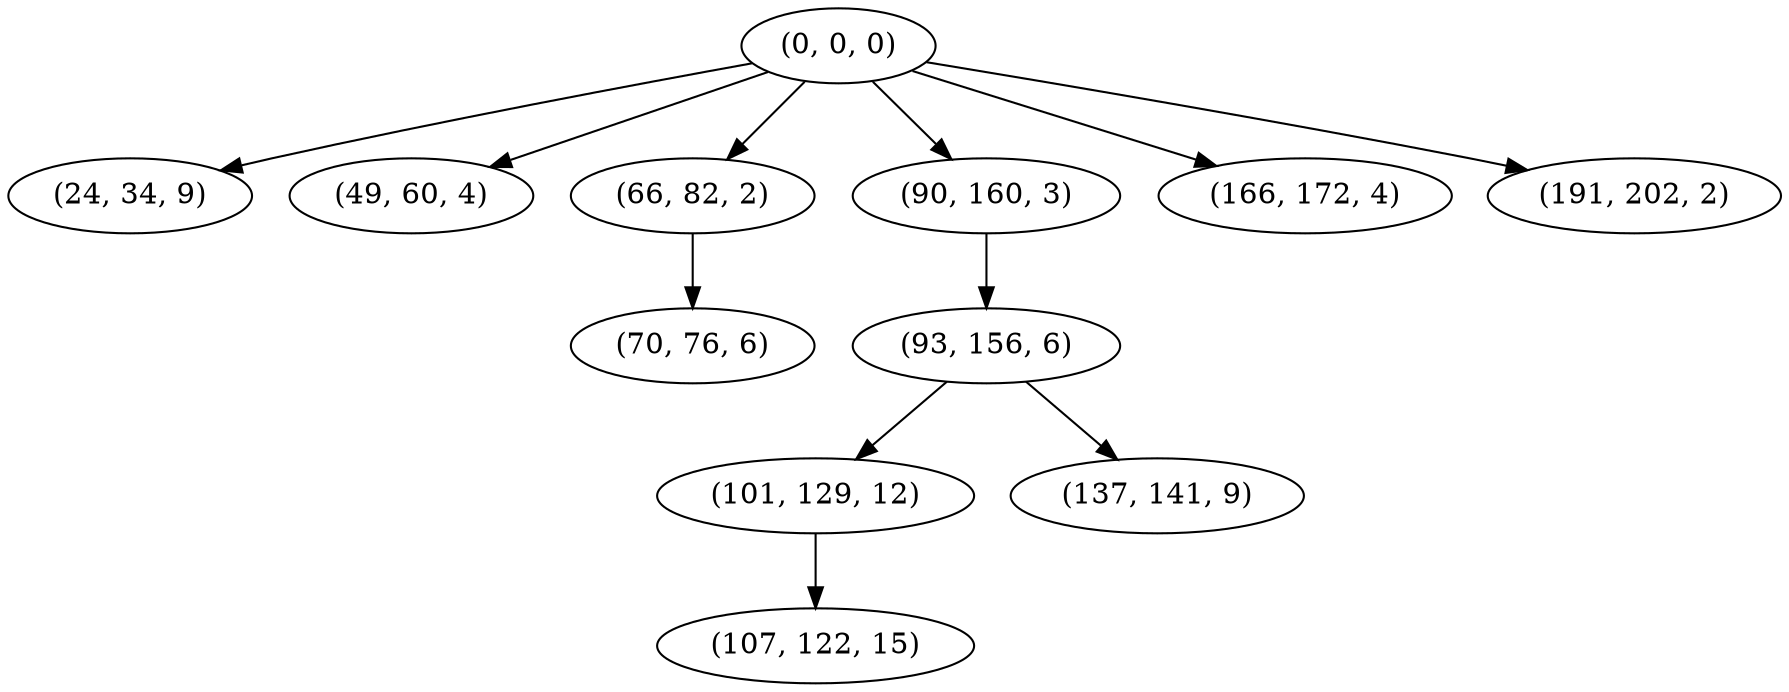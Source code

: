 digraph tree {
    "(0, 0, 0)";
    "(24, 34, 9)";
    "(49, 60, 4)";
    "(66, 82, 2)";
    "(70, 76, 6)";
    "(90, 160, 3)";
    "(93, 156, 6)";
    "(101, 129, 12)";
    "(107, 122, 15)";
    "(137, 141, 9)";
    "(166, 172, 4)";
    "(191, 202, 2)";
    "(0, 0, 0)" -> "(24, 34, 9)";
    "(0, 0, 0)" -> "(49, 60, 4)";
    "(0, 0, 0)" -> "(66, 82, 2)";
    "(0, 0, 0)" -> "(90, 160, 3)";
    "(0, 0, 0)" -> "(166, 172, 4)";
    "(0, 0, 0)" -> "(191, 202, 2)";
    "(66, 82, 2)" -> "(70, 76, 6)";
    "(90, 160, 3)" -> "(93, 156, 6)";
    "(93, 156, 6)" -> "(101, 129, 12)";
    "(93, 156, 6)" -> "(137, 141, 9)";
    "(101, 129, 12)" -> "(107, 122, 15)";
}
